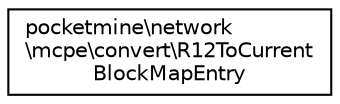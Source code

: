 digraph "Graphical Class Hierarchy"
{
 // INTERACTIVE_SVG=YES
 // LATEX_PDF_SIZE
  edge [fontname="Helvetica",fontsize="10",labelfontname="Helvetica",labelfontsize="10"];
  node [fontname="Helvetica",fontsize="10",shape=record];
  rankdir="LR";
  Node0 [label="pocketmine\\network\l\\mcpe\\convert\\R12ToCurrent\lBlockMapEntry",height=0.2,width=0.4,color="black", fillcolor="white", style="filled",URL="$d6/d12/classpocketmine_1_1network_1_1mcpe_1_1convert_1_1_r12_to_current_block_map_entry.html",tooltip=" "];
}

